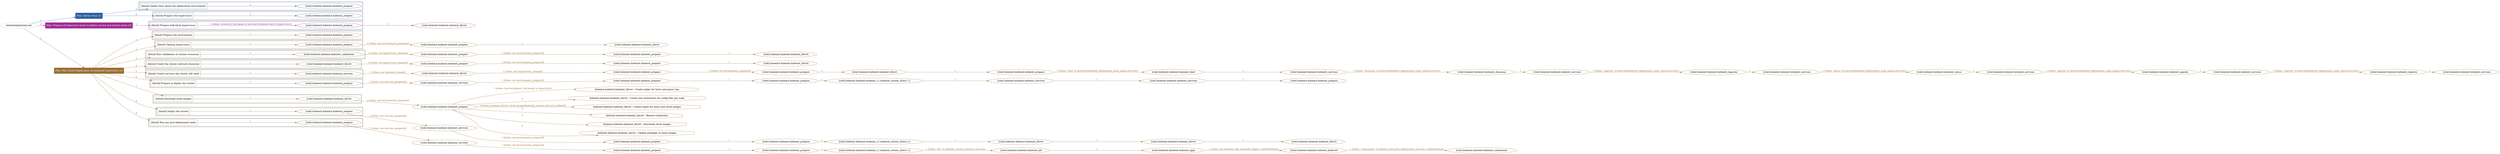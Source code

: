 digraph {
	graph [concentrate=true ordering=in rankdir=LR ratio=fill]
	edge [esep=5 sep=10]
	"kubeinit/playbook.yml" [id=root_node style=dotted]
	play_67dc9367 [label="Play: Initial setup (1)" color="#2b5fa1" fontcolor="#ffffff" id=play_67dc9367 shape=box style=filled tooltip=localhost]
	"kubeinit/playbook.yml" -> play_67dc9367 [label="1 " color="#2b5fa1" fontcolor="#2b5fa1" id=edge_afbf67a3 labeltooltip="1 " tooltip="1 "]
	subgraph "kubeinit.kubeinit.kubeinit_prepare" {
		role_9a48274b [label="[role] kubeinit.kubeinit.kubeinit_prepare" color="#2b5fa1" id=role_9a48274b tooltip="kubeinit.kubeinit.kubeinit_prepare"]
	}
	subgraph "kubeinit.kubeinit.kubeinit_prepare" {
		role_2aaf5882 [label="[role] kubeinit.kubeinit.kubeinit_prepare" color="#2b5fa1" id=role_2aaf5882 tooltip="kubeinit.kubeinit.kubeinit_prepare"]
	}
	subgraph "Play: Initial setup (1)" {
		play_67dc9367 -> block_8b63b224 [label=1 color="#2b5fa1" fontcolor="#2b5fa1" id=edge_debc3e7d labeltooltip=1 tooltip=1]
		subgraph cluster_block_8b63b224 {
			block_8b63b224 [label="[block] Gather facts about the deployment environment" color="#2b5fa1" id=block_8b63b224 labeltooltip="Gather facts about the deployment environment" shape=box tooltip="Gather facts about the deployment environment"]
			block_8b63b224 -> role_9a48274b [label="1 " color="#2b5fa1" fontcolor="#2b5fa1" id=edge_d65caad7 labeltooltip="1 " tooltip="1 "]
		}
		play_67dc9367 -> block_8800e246 [label=2 color="#2b5fa1" fontcolor="#2b5fa1" id=edge_c0b9ee26 labeltooltip=2 tooltip=2]
		subgraph cluster_block_8800e246 {
			block_8800e246 [label="[block] Prepare the hypervisors" color="#2b5fa1" id=block_8800e246 labeltooltip="Prepare the hypervisors" shape=box tooltip="Prepare the hypervisors"]
			block_8800e246 -> role_2aaf5882 [label="1 " color="#2b5fa1" fontcolor="#2b5fa1" id=edge_fd459fd7 labeltooltip="1 " tooltip="1 "]
		}
	}
	play_256d3209 [label="Play: Prepare all hypervisor hosts to deploy service and cluster nodes (0)" color="#9f2d96" fontcolor="#ffffff" id=play_256d3209 shape=box style=filled tooltip="Play: Prepare all hypervisor hosts to deploy service and cluster nodes (0)"]
	"kubeinit/playbook.yml" -> play_256d3209 [label="2 " color="#9f2d96" fontcolor="#9f2d96" id=edge_743976fe labeltooltip="2 " tooltip="2 "]
	subgraph "kubeinit.kubeinit.kubeinit_libvirt" {
		role_ae1de0ec [label="[role] kubeinit.kubeinit.kubeinit_libvirt" color="#9f2d96" id=role_ae1de0ec tooltip="kubeinit.kubeinit.kubeinit_libvirt"]
	}
	subgraph "kubeinit.kubeinit.kubeinit_prepare" {
		role_58c508d3 [label="[role] kubeinit.kubeinit.kubeinit_prepare" color="#9f2d96" id=role_58c508d3 tooltip="kubeinit.kubeinit.kubeinit_prepare"]
		role_58c508d3 -> role_ae1de0ec [label="1 " color="#9f2d96" fontcolor="#9f2d96" id=edge_4ab510b1 labeltooltip="1 " tooltip="1 "]
	}
	subgraph "Play: Prepare all hypervisor hosts to deploy service and cluster nodes (0)" {
		play_256d3209 -> block_82e664ec [label=1 color="#9f2d96" fontcolor="#9f2d96" id=edge_480f072a labeltooltip=1 tooltip=1]
		subgraph cluster_block_82e664ec {
			block_82e664ec [label="[block] Prepare individual hypervisors" color="#9f2d96" id=block_82e664ec labeltooltip="Prepare individual hypervisors" shape=box tooltip="Prepare individual hypervisors"]
			block_82e664ec -> role_58c508d3 [label="1 [when: inventory_hostname in hostvars['kubeinit-facts'].hypervisors]" color="#9f2d96" fontcolor="#9f2d96" id=edge_9263ef49 labeltooltip="1 [when: inventory_hostname in hostvars['kubeinit-facts'].hypervisors]" tooltip="1 [when: inventory_hostname in hostvars['kubeinit-facts'].hypervisors]"]
		}
	}
	play_cc4aeb42 [label="Play: Run cluster deployment on prepared hypervisors (1)" color="#986f34" fontcolor="#ffffff" id=play_cc4aeb42 shape=box style=filled tooltip=localhost]
	"kubeinit/playbook.yml" -> play_cc4aeb42 [label="3 " color="#986f34" fontcolor="#986f34" id=edge_e35220cf labeltooltip="3 " tooltip="3 "]
	subgraph "kubeinit.kubeinit.kubeinit_prepare" {
		role_38eaeeb5 [label="[role] kubeinit.kubeinit.kubeinit_prepare" color="#986f34" id=role_38eaeeb5 tooltip="kubeinit.kubeinit.kubeinit_prepare"]
	}
	subgraph "kubeinit.kubeinit.kubeinit_libvirt" {
		role_0fad8a51 [label="[role] kubeinit.kubeinit.kubeinit_libvirt" color="#986f34" id=role_0fad8a51 tooltip="kubeinit.kubeinit.kubeinit_libvirt"]
	}
	subgraph "kubeinit.kubeinit.kubeinit_prepare" {
		role_25d93059 [label="[role] kubeinit.kubeinit.kubeinit_prepare" color="#986f34" id=role_25d93059 tooltip="kubeinit.kubeinit.kubeinit_prepare"]
		role_25d93059 -> role_0fad8a51 [label="1 " color="#986f34" fontcolor="#986f34" id=edge_4c4c84e9 labeltooltip="1 " tooltip="1 "]
	}
	subgraph "kubeinit.kubeinit.kubeinit_prepare" {
		role_e94aa1e3 [label="[role] kubeinit.kubeinit.kubeinit_prepare" color="#986f34" id=role_e94aa1e3 tooltip="kubeinit.kubeinit.kubeinit_prepare"]
		role_e94aa1e3 -> role_25d93059 [label="1 [when: not environment_prepared]" color="#986f34" fontcolor="#986f34" id=edge_9886bcc3 labeltooltip="1 [when: not environment_prepared]" tooltip="1 [when: not environment_prepared]"]
	}
	subgraph "kubeinit.kubeinit.kubeinit_libvirt" {
		role_c1cf091c [label="[role] kubeinit.kubeinit.kubeinit_libvirt" color="#986f34" id=role_c1cf091c tooltip="kubeinit.kubeinit.kubeinit_libvirt"]
	}
	subgraph "kubeinit.kubeinit.kubeinit_prepare" {
		role_92a96932 [label="[role] kubeinit.kubeinit.kubeinit_prepare" color="#986f34" id=role_92a96932 tooltip="kubeinit.kubeinit.kubeinit_prepare"]
		role_92a96932 -> role_c1cf091c [label="1 " color="#986f34" fontcolor="#986f34" id=edge_c7c2d20e labeltooltip="1 " tooltip="1 "]
	}
	subgraph "kubeinit.kubeinit.kubeinit_prepare" {
		role_da70c7ec [label="[role] kubeinit.kubeinit.kubeinit_prepare" color="#986f34" id=role_da70c7ec tooltip="kubeinit.kubeinit.kubeinit_prepare"]
		role_da70c7ec -> role_92a96932 [label="1 [when: not environment_prepared]" color="#986f34" fontcolor="#986f34" id=edge_173c99d8 labeltooltip="1 [when: not environment_prepared]" tooltip="1 [when: not environment_prepared]"]
	}
	subgraph "kubeinit.kubeinit.kubeinit_validations" {
		role_d2f7a3ac [label="[role] kubeinit.kubeinit.kubeinit_validations" color="#986f34" id=role_d2f7a3ac tooltip="kubeinit.kubeinit.kubeinit_validations"]
		role_d2f7a3ac -> role_da70c7ec [label="1 [when: not hypervisors_cleaned]" color="#986f34" fontcolor="#986f34" id=edge_a4f3185c labeltooltip="1 [when: not hypervisors_cleaned]" tooltip="1 [when: not hypervisors_cleaned]"]
	}
	subgraph "kubeinit.kubeinit.kubeinit_libvirt" {
		role_541675c1 [label="[role] kubeinit.kubeinit.kubeinit_libvirt" color="#986f34" id=role_541675c1 tooltip="kubeinit.kubeinit.kubeinit_libvirt"]
	}
	subgraph "kubeinit.kubeinit.kubeinit_prepare" {
		role_16f42887 [label="[role] kubeinit.kubeinit.kubeinit_prepare" color="#986f34" id=role_16f42887 tooltip="kubeinit.kubeinit.kubeinit_prepare"]
		role_16f42887 -> role_541675c1 [label="1 " color="#986f34" fontcolor="#986f34" id=edge_5cefcd09 labeltooltip="1 " tooltip="1 "]
	}
	subgraph "kubeinit.kubeinit.kubeinit_prepare" {
		role_917c4fce [label="[role] kubeinit.kubeinit.kubeinit_prepare" color="#986f34" id=role_917c4fce tooltip="kubeinit.kubeinit.kubeinit_prepare"]
		role_917c4fce -> role_16f42887 [label="1 [when: not environment_prepared]" color="#986f34" fontcolor="#986f34" id=edge_cdb83a63 labeltooltip="1 [when: not environment_prepared]" tooltip="1 [when: not environment_prepared]"]
	}
	subgraph "kubeinit.kubeinit.kubeinit_libvirt" {
		role_ceb415af [label="[role] kubeinit.kubeinit.kubeinit_libvirt" color="#986f34" id=role_ceb415af tooltip="kubeinit.kubeinit.kubeinit_libvirt"]
		role_ceb415af -> role_917c4fce [label="1 [when: not hypervisors_cleaned]" color="#986f34" fontcolor="#986f34" id=edge_7250994e labeltooltip="1 [when: not hypervisors_cleaned]" tooltip="1 [when: not hypervisors_cleaned]"]
	}
	subgraph "kubeinit.kubeinit.kubeinit_services" {
		role_ee1344e5 [label="[role] kubeinit.kubeinit.kubeinit_services" color="#986f34" id=role_ee1344e5 tooltip="kubeinit.kubeinit.kubeinit_services"]
	}
	subgraph "kubeinit.kubeinit.kubeinit_registry" {
		role_2287afff [label="[role] kubeinit.kubeinit.kubeinit_registry" color="#986f34" id=role_2287afff tooltip="kubeinit.kubeinit.kubeinit_registry"]
		role_2287afff -> role_ee1344e5 [label="1 " color="#986f34" fontcolor="#986f34" id=edge_e66e526c labeltooltip="1 " tooltip="1 "]
	}
	subgraph "kubeinit.kubeinit.kubeinit_services" {
		role_3b54d9e5 [label="[role] kubeinit.kubeinit.kubeinit_services" color="#986f34" id=role_3b54d9e5 tooltip="kubeinit.kubeinit.kubeinit_services"]
		role_3b54d9e5 -> role_2287afff [label="1 [when: 'registry' in hostvars[kubeinit_deployment_node_name].services]" color="#986f34" fontcolor="#986f34" id=edge_2ade6c9c labeltooltip="1 [when: 'registry' in hostvars[kubeinit_deployment_node_name].services]" tooltip="1 [when: 'registry' in hostvars[kubeinit_deployment_node_name].services]"]
	}
	subgraph "kubeinit.kubeinit.kubeinit_apache" {
		role_75dad7a5 [label="[role] kubeinit.kubeinit.kubeinit_apache" color="#986f34" id=role_75dad7a5 tooltip="kubeinit.kubeinit.kubeinit_apache"]
		role_75dad7a5 -> role_3b54d9e5 [label="1 " color="#986f34" fontcolor="#986f34" id=edge_6307b759 labeltooltip="1 " tooltip="1 "]
	}
	subgraph "kubeinit.kubeinit.kubeinit_services" {
		role_406f0376 [label="[role] kubeinit.kubeinit.kubeinit_services" color="#986f34" id=role_406f0376 tooltip="kubeinit.kubeinit.kubeinit_services"]
		role_406f0376 -> role_75dad7a5 [label="1 [when: 'apache' in hostvars[kubeinit_deployment_node_name].services]" color="#986f34" fontcolor="#986f34" id=edge_885ed36d labeltooltip="1 [when: 'apache' in hostvars[kubeinit_deployment_node_name].services]" tooltip="1 [when: 'apache' in hostvars[kubeinit_deployment_node_name].services]"]
	}
	subgraph "kubeinit.kubeinit.kubeinit_nexus" {
		role_4cdbab18 [label="[role] kubeinit.kubeinit.kubeinit_nexus" color="#986f34" id=role_4cdbab18 tooltip="kubeinit.kubeinit.kubeinit_nexus"]
		role_4cdbab18 -> role_406f0376 [label="1 " color="#986f34" fontcolor="#986f34" id=edge_d9584479 labeltooltip="1 " tooltip="1 "]
	}
	subgraph "kubeinit.kubeinit.kubeinit_services" {
		role_5f0a3c35 [label="[role] kubeinit.kubeinit.kubeinit_services" color="#986f34" id=role_5f0a3c35 tooltip="kubeinit.kubeinit.kubeinit_services"]
		role_5f0a3c35 -> role_4cdbab18 [label="1 [when: 'nexus' in hostvars[kubeinit_deployment_node_name].services]" color="#986f34" fontcolor="#986f34" id=edge_2fbf58ae labeltooltip="1 [when: 'nexus' in hostvars[kubeinit_deployment_node_name].services]" tooltip="1 [when: 'nexus' in hostvars[kubeinit_deployment_node_name].services]"]
	}
	subgraph "kubeinit.kubeinit.kubeinit_haproxy" {
		role_f9b67f81 [label="[role] kubeinit.kubeinit.kubeinit_haproxy" color="#986f34" id=role_f9b67f81 tooltip="kubeinit.kubeinit.kubeinit_haproxy"]
		role_f9b67f81 -> role_5f0a3c35 [label="1 " color="#986f34" fontcolor="#986f34" id=edge_189cf0ce labeltooltip="1 " tooltip="1 "]
	}
	subgraph "kubeinit.kubeinit.kubeinit_services" {
		role_05bcbe7d [label="[role] kubeinit.kubeinit.kubeinit_services" color="#986f34" id=role_05bcbe7d tooltip="kubeinit.kubeinit.kubeinit_services"]
		role_05bcbe7d -> role_f9b67f81 [label="1 [when: 'haproxy' in hostvars[kubeinit_deployment_node_name].services]" color="#986f34" fontcolor="#986f34" id=edge_630c3555 labeltooltip="1 [when: 'haproxy' in hostvars[kubeinit_deployment_node_name].services]" tooltip="1 [when: 'haproxy' in hostvars[kubeinit_deployment_node_name].services]"]
	}
	subgraph "kubeinit.kubeinit.kubeinit_dnsmasq" {
		role_9b05cafb [label="[role] kubeinit.kubeinit.kubeinit_dnsmasq" color="#986f34" id=role_9b05cafb tooltip="kubeinit.kubeinit.kubeinit_dnsmasq"]
		role_9b05cafb -> role_05bcbe7d [label="1 " color="#986f34" fontcolor="#986f34" id=edge_62864795 labeltooltip="1 " tooltip="1 "]
	}
	subgraph "kubeinit.kubeinit.kubeinit_services" {
		role_9c43214f [label="[role] kubeinit.kubeinit.kubeinit_services" color="#986f34" id=role_9c43214f tooltip="kubeinit.kubeinit.kubeinit_services"]
		role_9c43214f -> role_9b05cafb [label="1 [when: 'dnsmasq' in hostvars[kubeinit_deployment_node_name].services]" color="#986f34" fontcolor="#986f34" id=edge_b94bc2a3 labeltooltip="1 [when: 'dnsmasq' in hostvars[kubeinit_deployment_node_name].services]" tooltip="1 [when: 'dnsmasq' in hostvars[kubeinit_deployment_node_name].services]"]
	}
	subgraph "kubeinit.kubeinit.kubeinit_bind" {
		role_2806316a [label="[role] kubeinit.kubeinit.kubeinit_bind" color="#986f34" id=role_2806316a tooltip="kubeinit.kubeinit.kubeinit_bind"]
		role_2806316a -> role_9c43214f [label="1 " color="#986f34" fontcolor="#986f34" id=edge_709136d4 labeltooltip="1 " tooltip="1 "]
	}
	subgraph "kubeinit.kubeinit.kubeinit_prepare" {
		role_2c4a2299 [label="[role] kubeinit.kubeinit.kubeinit_prepare" color="#986f34" id=role_2c4a2299 tooltip="kubeinit.kubeinit.kubeinit_prepare"]
		role_2c4a2299 -> role_2806316a [label="1 [when: 'bind' in hostvars[kubeinit_deployment_node_name].services]" color="#986f34" fontcolor="#986f34" id=edge_9b9ca02a labeltooltip="1 [when: 'bind' in hostvars[kubeinit_deployment_node_name].services]" tooltip="1 [when: 'bind' in hostvars[kubeinit_deployment_node_name].services]"]
	}
	subgraph "kubeinit.kubeinit.kubeinit_libvirt" {
		role_3142e4b5 [label="[role] kubeinit.kubeinit.kubeinit_libvirt" color="#986f34" id=role_3142e4b5 tooltip="kubeinit.kubeinit.kubeinit_libvirt"]
		role_3142e4b5 -> role_2c4a2299 [label="1 " color="#986f34" fontcolor="#986f34" id=edge_3523fda9 labeltooltip="1 " tooltip="1 "]
	}
	subgraph "kubeinit.kubeinit.kubeinit_prepare" {
		role_f9a71a1b [label="[role] kubeinit.kubeinit.kubeinit_prepare" color="#986f34" id=role_f9a71a1b tooltip="kubeinit.kubeinit.kubeinit_prepare"]
		role_f9a71a1b -> role_3142e4b5 [label="1 " color="#986f34" fontcolor="#986f34" id=edge_9884aefb labeltooltip="1 " tooltip="1 "]
	}
	subgraph "kubeinit.kubeinit.kubeinit_prepare" {
		role_f6bbbe69 [label="[role] kubeinit.kubeinit.kubeinit_prepare" color="#986f34" id=role_f6bbbe69 tooltip="kubeinit.kubeinit.kubeinit_prepare"]
		role_f6bbbe69 -> role_f9a71a1b [label="1 [when: not environment_prepared]" color="#986f34" fontcolor="#986f34" id=edge_1a7c777b labeltooltip="1 [when: not environment_prepared]" tooltip="1 [when: not environment_prepared]"]
	}
	subgraph "kubeinit.kubeinit.kubeinit_libvirt" {
		role_ae8c26cd [label="[role] kubeinit.kubeinit.kubeinit_libvirt" color="#986f34" id=role_ae8c26cd tooltip="kubeinit.kubeinit.kubeinit_libvirt"]
		role_ae8c26cd -> role_f6bbbe69 [label="1 [when: not hypervisors_cleaned]" color="#986f34" fontcolor="#986f34" id=edge_51acaa6d labeltooltip="1 [when: not hypervisors_cleaned]" tooltip="1 [when: not hypervisors_cleaned]"]
	}
	subgraph "kubeinit.kubeinit.kubeinit_services" {
		role_201b4308 [label="[role] kubeinit.kubeinit.kubeinit_services" color="#986f34" id=role_201b4308 tooltip="kubeinit.kubeinit.kubeinit_services"]
		role_201b4308 -> role_ae8c26cd [label="1 [when: not network_created]" color="#986f34" fontcolor="#986f34" id=edge_81a5de8d labeltooltip="1 [when: not network_created]" tooltip="1 [when: not network_created]"]
	}
	subgraph "kubeinit.kubeinit.kubeinit_prepare" {
		role_7d7fb69f [label="[role] kubeinit.kubeinit.kubeinit_prepare" color="#986f34" id=role_7d7fb69f tooltip="kubeinit.kubeinit.kubeinit_prepare"]
	}
	subgraph "kubeinit.kubeinit.kubeinit_services" {
		role_99b89aab [label="[role] kubeinit.kubeinit.kubeinit_services" color="#986f34" id=role_99b89aab tooltip="kubeinit.kubeinit.kubeinit_services"]
		role_99b89aab -> role_7d7fb69f [label="1 " color="#986f34" fontcolor="#986f34" id=edge_7e0ef75a labeltooltip="1 " tooltip="1 "]
	}
	subgraph "kubeinit.kubeinit.kubeinit_services" {
		role_f71eef51 [label="[role] kubeinit.kubeinit.kubeinit_services" color="#986f34" id=role_f71eef51 tooltip="kubeinit.kubeinit.kubeinit_services"]
		role_f71eef51 -> role_99b89aab [label="1 " color="#986f34" fontcolor="#986f34" id=edge_cb178d6f labeltooltip="1 " tooltip="1 "]
	}
	subgraph "kubeinit.kubeinit.kubeinit_{{ kubeinit_cluster_distro }}" {
		role_98c0c68b [label="[role] kubeinit.kubeinit.kubeinit_{{ kubeinit_cluster_distro }}" color="#986f34" id=role_98c0c68b tooltip="kubeinit.kubeinit.kubeinit_{{ kubeinit_cluster_distro }}"]
		role_98c0c68b -> role_f71eef51 [label="1 " color="#986f34" fontcolor="#986f34" id=edge_2ab458be labeltooltip="1 " tooltip="1 "]
	}
	subgraph "kubeinit.kubeinit.kubeinit_prepare" {
		role_ef660e9d [label="[role] kubeinit.kubeinit.kubeinit_prepare" color="#986f34" id=role_ef660e9d tooltip="kubeinit.kubeinit.kubeinit_prepare"]
		role_ef660e9d -> role_98c0c68b [label="1 " color="#986f34" fontcolor="#986f34" id=edge_3487cabd labeltooltip="1 " tooltip="1 "]
	}
	subgraph "kubeinit.kubeinit.kubeinit_prepare" {
		role_84e4f2b8 [label="[role] kubeinit.kubeinit.kubeinit_prepare" color="#986f34" id=role_84e4f2b8 tooltip="kubeinit.kubeinit.kubeinit_prepare"]
		role_84e4f2b8 -> role_ef660e9d [label="1 " color="#986f34" fontcolor="#986f34" id=edge_7c9eacc7 labeltooltip="1 " tooltip="1 "]
	}
	subgraph "kubeinit.kubeinit.kubeinit_services" {
		role_de1d65b0 [label="[role] kubeinit.kubeinit.kubeinit_services" color="#986f34" id=role_de1d65b0 tooltip="kubeinit.kubeinit.kubeinit_services"]
		role_de1d65b0 -> role_84e4f2b8 [label="1 [when: not environment_prepared]" color="#986f34" fontcolor="#986f34" id=edge_6eec603f labeltooltip="1 [when: not environment_prepared]" tooltip="1 [when: not environment_prepared]"]
	}
	subgraph "kubeinit.kubeinit.kubeinit_prepare" {
		role_d40d69a0 [label="[role] kubeinit.kubeinit.kubeinit_prepare" color="#986f34" id=role_d40d69a0 tooltip="kubeinit.kubeinit.kubeinit_prepare"]
		role_d40d69a0 -> role_de1d65b0 [label="1 [when: not services_prepared]" color="#986f34" fontcolor="#986f34" id=edge_d5930147 labeltooltip="1 [when: not services_prepared]" tooltip="1 [when: not services_prepared]"]
	}
	subgraph "kubeinit.kubeinit.kubeinit_prepare" {
		role_37424b7e [label="[role] kubeinit.kubeinit.kubeinit_prepare" color="#986f34" id=role_37424b7e tooltip="kubeinit.kubeinit.kubeinit_prepare"]
		task_d6649e10 [label="kubeinit.kubeinit.kubeinit_libvirt : Create tuples for hosts and guest vms" color="#986f34" id=task_d6649e10 shape=octagon tooltip="kubeinit.kubeinit.kubeinit_libvirt : Create tuples for hosts and guest vms"]
		role_37424b7e -> task_d6649e10 [label="1 [when: hostvars[guest_vm].target in hypervisor]" color="#986f34" fontcolor="#986f34" id=edge_f0c2f958 labeltooltip="1 [when: hostvars[guest_vm].target in hypervisor]" tooltip="1 [when: hostvars[guest_vm].target in hypervisor]"]
		task_c673011b [label="kubeinit.kubeinit.kubeinit_libvirt : Create new directories for config files per node" color="#986f34" id=task_c673011b shape=octagon tooltip="kubeinit.kubeinit.kubeinit_libvirt : Create new directories for config files per node"]
		role_37424b7e -> task_c673011b [label="2 " color="#986f34" fontcolor="#986f34" id=edge_376633f5 labeltooltip="2 " tooltip="2 "]
		task_13f88883 [label="kubeinit.kubeinit.kubeinit_libvirt : Create tuples for hosts and cloud images" color="#986f34" id=task_13f88883 shape=octagon tooltip="kubeinit.kubeinit.kubeinit_libvirt : Create tuples for hosts and cloud images"]
		role_37424b7e -> task_13f88883 [label="3 [when: kubeinit_libvirt_cloud_images[kubeinit_cluster_distro] is defined]" color="#986f34" fontcolor="#986f34" id=edge_a27d8bfc labeltooltip="3 [when: kubeinit_libvirt_cloud_images[kubeinit_cluster_distro] is defined]" tooltip="3 [when: kubeinit_libvirt_cloud_images[kubeinit_cluster_distro] is defined]"]
		task_6b56a794 [label="kubeinit.kubeinit.kubeinit_libvirt : Remove duplicates" color="#986f34" id=task_6b56a794 shape=octagon tooltip="kubeinit.kubeinit.kubeinit_libvirt : Remove duplicates"]
		role_37424b7e -> task_6b56a794 [label="4 " color="#986f34" fontcolor="#986f34" id=edge_8f9796bf labeltooltip="4 " tooltip="4 "]
		task_102ab4dd [label="kubeinit.kubeinit.kubeinit_libvirt : Download cloud images" color="#986f34" id=task_102ab4dd shape=octagon tooltip="kubeinit.kubeinit.kubeinit_libvirt : Download cloud images"]
		role_37424b7e -> task_102ab4dd [label="5 " color="#986f34" fontcolor="#986f34" id=edge_039cce07 labeltooltip="5 " tooltip="5 "]
		task_90cffcf4 [label="kubeinit.kubeinit.kubeinit_libvirt : Update packages in cloud images" color="#986f34" id=task_90cffcf4 shape=octagon tooltip="kubeinit.kubeinit.kubeinit_libvirt : Update packages in cloud images"]
		role_37424b7e -> task_90cffcf4 [label="6 " color="#986f34" fontcolor="#986f34" id=edge_30202080 labeltooltip="6 " tooltip="6 "]
	}
	subgraph "kubeinit.kubeinit.kubeinit_libvirt" {
		role_d2c3ff48 [label="[role] kubeinit.kubeinit.kubeinit_libvirt" color="#986f34" id=role_d2c3ff48 tooltip="kubeinit.kubeinit.kubeinit_libvirt"]
		role_d2c3ff48 -> role_37424b7e [label="1 [when: not environment_prepared]" color="#986f34" fontcolor="#986f34" id=edge_62ecdb9b labeltooltip="1 [when: not environment_prepared]" tooltip="1 [when: not environment_prepared]"]
	}
	subgraph "kubeinit.kubeinit.kubeinit_libvirt" {
		role_07c2237f [label="[role] kubeinit.kubeinit.kubeinit_libvirt" color="#986f34" id=role_07c2237f tooltip="kubeinit.kubeinit.kubeinit_libvirt"]
	}
	subgraph "kubeinit.kubeinit.kubeinit_libvirt" {
		role_72f7efe5 [label="[role] kubeinit.kubeinit.kubeinit_libvirt" color="#986f34" id=role_72f7efe5 tooltip="kubeinit.kubeinit.kubeinit_libvirt"]
		role_72f7efe5 -> role_07c2237f [label="1 " color="#986f34" fontcolor="#986f34" id=edge_d15fceb7 labeltooltip="1 " tooltip="1 "]
	}
	subgraph "kubeinit.kubeinit.kubeinit_libvirt" {
		role_9c173f49 [label="[role] kubeinit.kubeinit.kubeinit_libvirt" color="#986f34" id=role_9c173f49 tooltip="kubeinit.kubeinit.kubeinit_libvirt"]
		role_9c173f49 -> role_72f7efe5 [label="1 " color="#986f34" fontcolor="#986f34" id=edge_d0e53d8f labeltooltip="1 " tooltip="1 "]
	}
	subgraph "kubeinit.kubeinit.kubeinit_{{ kubeinit_cluster_distro }}" {
		role_ee5c63d9 [label="[role] kubeinit.kubeinit.kubeinit_{{ kubeinit_cluster_distro }}" color="#986f34" id=role_ee5c63d9 tooltip="kubeinit.kubeinit.kubeinit_{{ kubeinit_cluster_distro }}"]
		role_ee5c63d9 -> role_9c173f49 [label="1 " color="#986f34" fontcolor="#986f34" id=edge_fb06a0e5 labeltooltip="1 " tooltip="1 "]
	}
	subgraph "kubeinit.kubeinit.kubeinit_prepare" {
		role_e961ee2f [label="[role] kubeinit.kubeinit.kubeinit_prepare" color="#986f34" id=role_e961ee2f tooltip="kubeinit.kubeinit.kubeinit_prepare"]
		role_e961ee2f -> role_ee5c63d9 [label="1 " color="#986f34" fontcolor="#986f34" id=edge_b05c9cb7 labeltooltip="1 " tooltip="1 "]
	}
	subgraph "kubeinit.kubeinit.kubeinit_prepare" {
		role_3b86f1e7 [label="[role] kubeinit.kubeinit.kubeinit_prepare" color="#986f34" id=role_3b86f1e7 tooltip="kubeinit.kubeinit.kubeinit_prepare"]
		role_3b86f1e7 -> role_e961ee2f [label="1 " color="#986f34" fontcolor="#986f34" id=edge_965c6d8b labeltooltip="1 " tooltip="1 "]
	}
	subgraph "kubeinit.kubeinit.kubeinit_services" {
		role_391ae25e [label="[role] kubeinit.kubeinit.kubeinit_services" color="#986f34" id=role_391ae25e tooltip="kubeinit.kubeinit.kubeinit_services"]
		role_391ae25e -> role_3b86f1e7 [label="1 [when: not environment_prepared]" color="#986f34" fontcolor="#986f34" id=edge_996c17c5 labeltooltip="1 [when: not environment_prepared]" tooltip="1 [when: not environment_prepared]"]
	}
	subgraph "kubeinit.kubeinit.kubeinit_prepare" {
		role_1ac2daf9 [label="[role] kubeinit.kubeinit.kubeinit_prepare" color="#986f34" id=role_1ac2daf9 tooltip="kubeinit.kubeinit.kubeinit_prepare"]
		role_1ac2daf9 -> role_391ae25e [label="1 [when: not services_prepared]" color="#986f34" fontcolor="#986f34" id=edge_740efcba labeltooltip="1 [when: not services_prepared]" tooltip="1 [when: not services_prepared]"]
	}
	subgraph "kubeinit.kubeinit.kubeinit_submariner" {
		role_8db6ed98 [label="[role] kubeinit.kubeinit.kubeinit_submariner" color="#986f34" id=role_8db6ed98 tooltip="kubeinit.kubeinit.kubeinit_submariner"]
	}
	subgraph "kubeinit.kubeinit.kubeinit_kubevirt" {
		role_96115a79 [label="[role] kubeinit.kubeinit.kubeinit_kubevirt" color="#986f34" id=role_96115a79 tooltip="kubeinit.kubeinit.kubeinit_kubevirt"]
		role_96115a79 -> role_8db6ed98 [label="1 [when: 'submariner' in kubeinit_fact_post_deployment_services | default(False)]" color="#986f34" fontcolor="#986f34" id=edge_73a1bcf2 labeltooltip="1 [when: 'submariner' in kubeinit_fact_post_deployment_services | default(False)]" tooltip="1 [when: 'submariner' in kubeinit_fact_post_deployment_services | default(False)]"]
	}
	subgraph "kubeinit.kubeinit.kubeinit_apps" {
		role_f4c22e77 [label="[role] kubeinit.kubeinit.kubeinit_apps" color="#986f34" id=role_f4c22e77 tooltip="kubeinit.kubeinit.kubeinit_apps"]
		role_f4c22e77 -> role_96115a79 [label="1 [when: not kubeinit_okd_openshift_deploy | default(False)]" color="#986f34" fontcolor="#986f34" id=edge_c8a11f69 labeltooltip="1 [when: not kubeinit_okd_openshift_deploy | default(False)]" tooltip="1 [when: not kubeinit_okd_openshift_deploy | default(False)]"]
	}
	subgraph "kubeinit.kubeinit.kubeinit_nfs" {
		role_90b7047b [label="[role] kubeinit.kubeinit.kubeinit_nfs" color="#986f34" id=role_90b7047b tooltip="kubeinit.kubeinit.kubeinit_nfs"]
		role_90b7047b -> role_f4c22e77 [label="1 " color="#986f34" fontcolor="#986f34" id=edge_321075d1 labeltooltip="1 " tooltip="1 "]
	}
	subgraph "kubeinit.kubeinit.kubeinit_{{ kubeinit_cluster_distro }}" {
		role_b72598c0 [label="[role] kubeinit.kubeinit.kubeinit_{{ kubeinit_cluster_distro }}" color="#986f34" id=role_b72598c0 tooltip="kubeinit.kubeinit.kubeinit_{{ kubeinit_cluster_distro }}"]
		role_b72598c0 -> role_90b7047b [label="1 [when: 'nfs' in kubeinit_cluster_hostvars.services]" color="#986f34" fontcolor="#986f34" id=edge_95317ae8 labeltooltip="1 [when: 'nfs' in kubeinit_cluster_hostvars.services]" tooltip="1 [when: 'nfs' in kubeinit_cluster_hostvars.services]"]
	}
	subgraph "kubeinit.kubeinit.kubeinit_prepare" {
		role_9deff960 [label="[role] kubeinit.kubeinit.kubeinit_prepare" color="#986f34" id=role_9deff960 tooltip="kubeinit.kubeinit.kubeinit_prepare"]
		role_9deff960 -> role_b72598c0 [label="1 " color="#986f34" fontcolor="#986f34" id=edge_0103f1db labeltooltip="1 " tooltip="1 "]
	}
	subgraph "kubeinit.kubeinit.kubeinit_prepare" {
		role_a0ba5bf7 [label="[role] kubeinit.kubeinit.kubeinit_prepare" color="#986f34" id=role_a0ba5bf7 tooltip="kubeinit.kubeinit.kubeinit_prepare"]
		role_a0ba5bf7 -> role_9deff960 [label="1 " color="#986f34" fontcolor="#986f34" id=edge_26bcec56 labeltooltip="1 " tooltip="1 "]
	}
	subgraph "kubeinit.kubeinit.kubeinit_services" {
		role_00449e66 [label="[role] kubeinit.kubeinit.kubeinit_services" color="#986f34" id=role_00449e66 tooltip="kubeinit.kubeinit.kubeinit_services"]
		role_00449e66 -> role_a0ba5bf7 [label="1 [when: not environment_prepared]" color="#986f34" fontcolor="#986f34" id=edge_1101ae05 labeltooltip="1 [when: not environment_prepared]" tooltip="1 [when: not environment_prepared]"]
	}
	subgraph "kubeinit.kubeinit.kubeinit_prepare" {
		role_399b0e54 [label="[role] kubeinit.kubeinit.kubeinit_prepare" color="#986f34" id=role_399b0e54 tooltip="kubeinit.kubeinit.kubeinit_prepare"]
		role_399b0e54 -> role_00449e66 [label="1 [when: not services_prepared]" color="#986f34" fontcolor="#986f34" id=edge_4f517bc5 labeltooltip="1 [when: not services_prepared]" tooltip="1 [when: not services_prepared]"]
	}
	subgraph "Play: Run cluster deployment on prepared hypervisors (1)" {
		play_cc4aeb42 -> block_d6510793 [label=1 color="#986f34" fontcolor="#986f34" id=edge_2cbd1d85 labeltooltip=1 tooltip=1]
		subgraph cluster_block_d6510793 {
			block_d6510793 [label="[block] Prepare the environment" color="#986f34" id=block_d6510793 labeltooltip="Prepare the environment" shape=box tooltip="Prepare the environment"]
			block_d6510793 -> role_38eaeeb5 [label="1 " color="#986f34" fontcolor="#986f34" id=edge_b6f0d198 labeltooltip="1 " tooltip="1 "]
		}
		play_cc4aeb42 -> block_c2b9d103 [label=2 color="#986f34" fontcolor="#986f34" id=edge_d8ebad88 labeltooltip=2 tooltip=2]
		subgraph cluster_block_c2b9d103 {
			block_c2b9d103 [label="[block] Cleanup hypervisors" color="#986f34" id=block_c2b9d103 labeltooltip="Cleanup hypervisors" shape=box tooltip="Cleanup hypervisors"]
			block_c2b9d103 -> role_e94aa1e3 [label="1 " color="#986f34" fontcolor="#986f34" id=edge_152c337f labeltooltip="1 " tooltip="1 "]
		}
		play_cc4aeb42 -> block_eebb82ac [label=3 color="#986f34" fontcolor="#986f34" id=edge_ba9d7c4c labeltooltip=3 tooltip=3]
		subgraph cluster_block_eebb82ac {
			block_eebb82ac [label="[block] Run validations on cluster resources" color="#986f34" id=block_eebb82ac labeltooltip="Run validations on cluster resources" shape=box tooltip="Run validations on cluster resources"]
			block_eebb82ac -> role_d2f7a3ac [label="1 " color="#986f34" fontcolor="#986f34" id=edge_a85f8ad0 labeltooltip="1 " tooltip="1 "]
		}
		play_cc4aeb42 -> block_69f7ee37 [label=4 color="#986f34" fontcolor="#986f34" id=edge_ef7c351b labeltooltip=4 tooltip=4]
		subgraph cluster_block_69f7ee37 {
			block_69f7ee37 [label="[block] Create the cluster network resources" color="#986f34" id=block_69f7ee37 labeltooltip="Create the cluster network resources" shape=box tooltip="Create the cluster network resources"]
			block_69f7ee37 -> role_ceb415af [label="1 " color="#986f34" fontcolor="#986f34" id=edge_c09683c9 labeltooltip="1 " tooltip="1 "]
		}
		play_cc4aeb42 -> block_889c224f [label=5 color="#986f34" fontcolor="#986f34" id=edge_19ebddcc labeltooltip=5 tooltip=5]
		subgraph cluster_block_889c224f {
			block_889c224f [label="[block] Create services the cluster will need" color="#986f34" id=block_889c224f labeltooltip="Create services the cluster will need" shape=box tooltip="Create services the cluster will need"]
			block_889c224f -> role_201b4308 [label="1 " color="#986f34" fontcolor="#986f34" id=edge_9c1cf464 labeltooltip="1 " tooltip="1 "]
		}
		play_cc4aeb42 -> block_97294dfc [label=6 color="#986f34" fontcolor="#986f34" id=edge_a0cc8c75 labeltooltip=6 tooltip=6]
		subgraph cluster_block_97294dfc {
			block_97294dfc [label="[block] Prepare to deploy the cluster" color="#986f34" id=block_97294dfc labeltooltip="Prepare to deploy the cluster" shape=box tooltip="Prepare to deploy the cluster"]
			block_97294dfc -> role_d40d69a0 [label="1 " color="#986f34" fontcolor="#986f34" id=edge_015e091d labeltooltip="1 " tooltip="1 "]
		}
		play_cc4aeb42 -> block_ab1969f5 [label=7 color="#986f34" fontcolor="#986f34" id=edge_9beaeb47 labeltooltip=7 tooltip=7]
		subgraph cluster_block_ab1969f5 {
			block_ab1969f5 [label="[block] Download cloud images" color="#986f34" id=block_ab1969f5 labeltooltip="Download cloud images" shape=box tooltip="Download cloud images"]
			block_ab1969f5 -> role_d2c3ff48 [label="1 " color="#986f34" fontcolor="#986f34" id=edge_adb953cf labeltooltip="1 " tooltip="1 "]
		}
		play_cc4aeb42 -> block_b20a18e7 [label=8 color="#986f34" fontcolor="#986f34" id=edge_ce791f7c labeltooltip=8 tooltip=8]
		subgraph cluster_block_b20a18e7 {
			block_b20a18e7 [label="[block] Deploy the cluster" color="#986f34" id=block_b20a18e7 labeltooltip="Deploy the cluster" shape=box tooltip="Deploy the cluster"]
			block_b20a18e7 -> role_1ac2daf9 [label="1 " color="#986f34" fontcolor="#986f34" id=edge_75d95eb6 labeltooltip="1 " tooltip="1 "]
		}
		play_cc4aeb42 -> block_c5783c22 [label=9 color="#986f34" fontcolor="#986f34" id=edge_7c9300d1 labeltooltip=9 tooltip=9]
		subgraph cluster_block_c5783c22 {
			block_c5783c22 [label="[block] Run any post-deployment tasks" color="#986f34" id=block_c5783c22 labeltooltip="Run any post-deployment tasks" shape=box tooltip="Run any post-deployment tasks"]
			block_c5783c22 -> role_399b0e54 [label="1 " color="#986f34" fontcolor="#986f34" id=edge_97274b63 labeltooltip="1 " tooltip="1 "]
		}
	}
}
